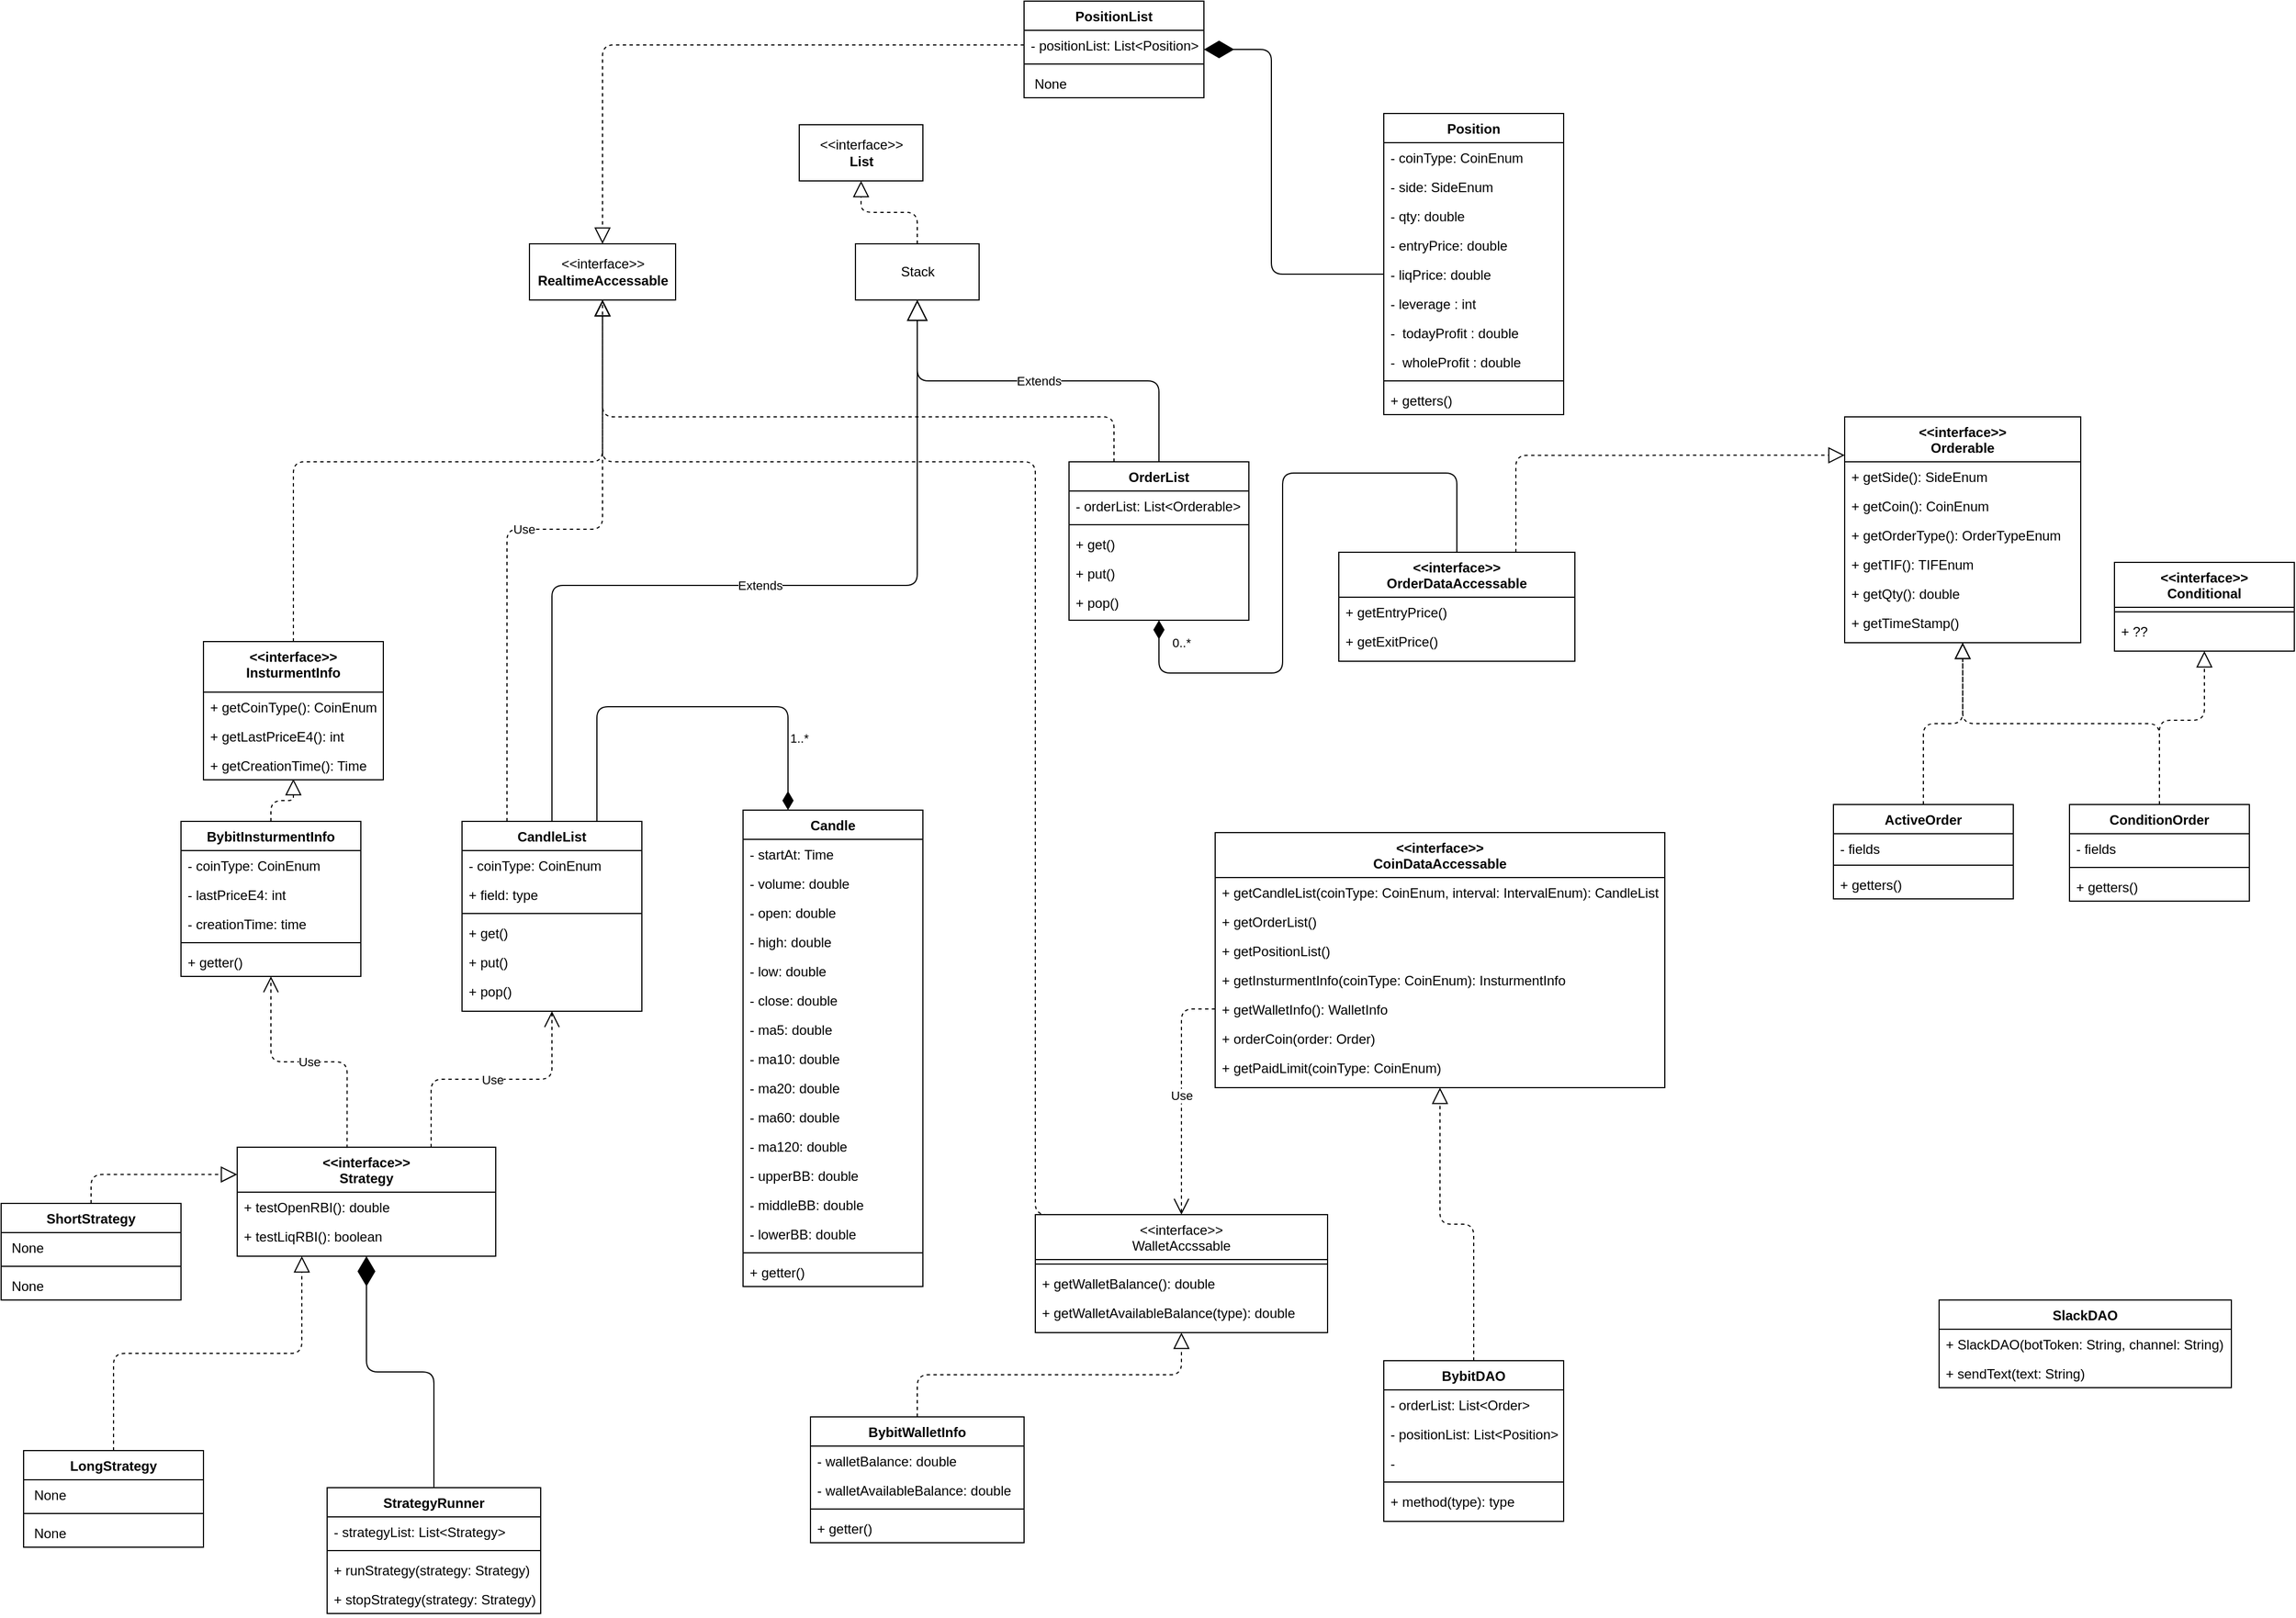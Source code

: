 <mxfile version="13.10.0" type="embed" pages="2">
    <diagram id="S4bgz9vGR-tTV-OwdPi6" name="페이지-1">
        <mxGraphModel dx="1470" dy="1620" grid="1" gridSize="10" guides="1" tooltips="1" connect="1" arrows="1" fold="1" page="1" pageScale="1" pageWidth="827" pageHeight="1169" math="0" shadow="0">
            <root>
                <mxCell id="0"/>
                <mxCell id="1" parent="0"/>
                <mxCell id="9" value="&lt;&lt;interface&gt;&gt;&#10;Strategy" style="swimlane;fontStyle=1;align=center;verticalAlign=top;childLayout=stackLayout;horizontal=1;startSize=40;horizontalStack=0;resizeParent=1;resizeParentMax=0;resizeLast=0;collapsible=1;marginBottom=5;" parent="1" vertex="1">
                    <mxGeometry x="-120" y="220" width="230" height="97" as="geometry"/>
                </mxCell>
                <mxCell id="12" value="+ testOpenRBI(): double" style="text;strokeColor=none;fillColor=none;align=left;verticalAlign=top;spacingLeft=4;spacingRight=4;overflow=hidden;rotatable=0;points=[[0,0.5],[1,0.5]];portConstraint=eastwest;" parent="9" vertex="1">
                    <mxGeometry y="40" width="230" height="26" as="geometry"/>
                </mxCell>
                <mxCell id="5uu4mpf3xHUDShiiwXNF-232" value="+ testLiqRBI(): boolean" style="text;strokeColor=none;fillColor=none;align=left;verticalAlign=top;spacingLeft=4;spacingRight=4;overflow=hidden;rotatable=0;points=[[0,0.5],[1,0.5]];portConstraint=eastwest;" parent="9" vertex="1">
                    <mxGeometry y="66" width="230" height="26" as="geometry"/>
                </mxCell>
                <mxCell id="21" value="&lt;&lt;interface&gt;&gt;&#10;Orderable" style="swimlane;fontStyle=1;align=center;verticalAlign=top;childLayout=stackLayout;horizontal=1;startSize=40;horizontalStack=0;resizeParent=1;resizeParentMax=0;resizeLast=0;collapsible=1;marginBottom=5;" parent="1" vertex="1">
                    <mxGeometry x="1310" y="-430" width="210" height="201" as="geometry"/>
                </mxCell>
                <mxCell id="24" value="+ getSide(): SideEnum" style="text;strokeColor=none;fillColor=none;align=left;verticalAlign=top;spacingLeft=4;spacingRight=4;overflow=hidden;rotatable=0;points=[[0,0.5],[1,0.5]];portConstraint=eastwest;" parent="21" vertex="1">
                    <mxGeometry y="40" width="210" height="26" as="geometry"/>
                </mxCell>
                <mxCell id="5uu4mpf3xHUDShiiwXNF-159" value="+ getCoin(): CoinEnum" style="text;strokeColor=none;fillColor=none;align=left;verticalAlign=top;spacingLeft=4;spacingRight=4;overflow=hidden;rotatable=0;points=[[0,0.5],[1,0.5]];portConstraint=eastwest;" parent="21" vertex="1">
                    <mxGeometry y="66" width="210" height="26" as="geometry"/>
                </mxCell>
                <mxCell id="5uu4mpf3xHUDShiiwXNF-160" value="+ getOrderType(): OrderTypeEnum" style="text;strokeColor=none;fillColor=none;align=left;verticalAlign=top;spacingLeft=4;spacingRight=4;overflow=hidden;rotatable=0;points=[[0,0.5],[1,0.5]];portConstraint=eastwest;" parent="21" vertex="1">
                    <mxGeometry y="92" width="210" height="26" as="geometry"/>
                </mxCell>
                <mxCell id="5uu4mpf3xHUDShiiwXNF-161" value="+ getTIF(): TIFEnum" style="text;strokeColor=none;fillColor=none;align=left;verticalAlign=top;spacingLeft=4;spacingRight=4;overflow=hidden;rotatable=0;points=[[0,0.5],[1,0.5]];portConstraint=eastwest;" parent="21" vertex="1">
                    <mxGeometry y="118" width="210" height="26" as="geometry"/>
                </mxCell>
                <mxCell id="5uu4mpf3xHUDShiiwXNF-163" value="+ getQty(): double" style="text;strokeColor=none;fillColor=none;align=left;verticalAlign=top;spacingLeft=4;spacingRight=4;overflow=hidden;rotatable=0;points=[[0,0.5],[1,0.5]];portConstraint=eastwest;" parent="21" vertex="1">
                    <mxGeometry y="144" width="210" height="26" as="geometry"/>
                </mxCell>
                <mxCell id="5uu4mpf3xHUDShiiwXNF-166" value="+ getTimeStamp()" style="text;strokeColor=none;fillColor=none;align=left;verticalAlign=top;spacingLeft=4;spacingRight=4;overflow=hidden;rotatable=0;points=[[0,0.5],[1,0.5]];portConstraint=eastwest;" parent="21" vertex="1">
                    <mxGeometry y="170" width="210" height="26" as="geometry"/>
                </mxCell>
                <mxCell id="30" value="BybitDAO" style="swimlane;fontStyle=1;align=center;verticalAlign=top;childLayout=stackLayout;horizontal=1;startSize=26;horizontalStack=0;resizeParent=1;resizeParentMax=0;resizeLast=0;collapsible=1;marginBottom=5;" parent="1" vertex="1">
                    <mxGeometry x="900" y="410" width="160" height="143" as="geometry"/>
                </mxCell>
                <mxCell id="31" value="- orderList: List&lt;Order&gt;" style="text;strokeColor=none;fillColor=none;align=left;verticalAlign=top;spacingLeft=4;spacingRight=4;overflow=hidden;rotatable=0;points=[[0,0.5],[1,0.5]];portConstraint=eastwest;" parent="30" vertex="1">
                    <mxGeometry y="26" width="160" height="26" as="geometry"/>
                </mxCell>
                <mxCell id="5uu4mpf3xHUDShiiwXNF-86" value="- positionList: List&lt;Position&gt;" style="text;strokeColor=none;fillColor=none;align=left;verticalAlign=top;spacingLeft=4;spacingRight=4;overflow=hidden;rotatable=0;points=[[0,0.5],[1,0.5]];portConstraint=eastwest;" parent="30" vertex="1">
                    <mxGeometry y="52" width="160" height="26" as="geometry"/>
                </mxCell>
                <mxCell id="5uu4mpf3xHUDShiiwXNF-87" value="- " style="text;strokeColor=none;fillColor=none;align=left;verticalAlign=top;spacingLeft=4;spacingRight=4;overflow=hidden;rotatable=0;points=[[0,0.5],[1,0.5]];portConstraint=eastwest;" parent="30" vertex="1">
                    <mxGeometry y="78" width="160" height="26" as="geometry"/>
                </mxCell>
                <mxCell id="32" value="" style="line;strokeWidth=1;fillColor=none;align=left;verticalAlign=middle;spacingTop=-1;spacingLeft=3;spacingRight=3;rotatable=0;labelPosition=right;points=[];portConstraint=eastwest;" parent="30" vertex="1">
                    <mxGeometry y="104" width="160" height="8" as="geometry"/>
                </mxCell>
                <mxCell id="33" value="+ method(type): type" style="text;strokeColor=none;fillColor=none;align=left;verticalAlign=top;spacingLeft=4;spacingRight=4;overflow=hidden;rotatable=0;points=[[0,0.5],[1,0.5]];portConstraint=eastwest;" parent="30" vertex="1">
                    <mxGeometry y="112" width="160" height="26" as="geometry"/>
                </mxCell>
                <mxCell id="34" value="SlackDAO" style="swimlane;fontStyle=1;align=center;verticalAlign=top;childLayout=stackLayout;horizontal=1;startSize=26;horizontalStack=0;resizeParent=1;resizeParentMax=0;resizeLast=0;collapsible=1;marginBottom=0;" parent="1" vertex="1">
                    <mxGeometry x="1394" y="356" width="260" height="78" as="geometry"/>
                </mxCell>
                <mxCell id="37" value="+ SlackDAO(botToken: String, channel: String)" style="text;strokeColor=none;fillColor=none;align=left;verticalAlign=top;spacingLeft=4;spacingRight=4;overflow=hidden;rotatable=0;points=[[0,0.5],[1,0.5]];portConstraint=eastwest;" parent="34" vertex="1">
                    <mxGeometry y="26" width="260" height="26" as="geometry"/>
                </mxCell>
                <mxCell id="65" value="+ sendText(text: String)" style="text;strokeColor=none;fillColor=none;align=left;verticalAlign=top;spacingLeft=4;spacingRight=4;overflow=hidden;rotatable=0;points=[[0,0.5],[1,0.5]];portConstraint=eastwest;" parent="34" vertex="1">
                    <mxGeometry y="52" width="260" height="26" as="geometry"/>
                </mxCell>
                <mxCell id="38" value="CandleList" style="swimlane;fontStyle=1;align=center;verticalAlign=top;childLayout=stackLayout;horizontal=1;startSize=26;horizontalStack=0;resizeParent=1;resizeParentMax=0;resizeLast=0;collapsible=1;marginBottom=5;" parent="1" vertex="1">
                    <mxGeometry x="80" y="-70" width="160" height="169" as="geometry"/>
                </mxCell>
                <mxCell id="5uu4mpf3xHUDShiiwXNF-197" value="- coinType: CoinEnum" style="text;strokeColor=none;fillColor=none;align=left;verticalAlign=top;spacingLeft=4;spacingRight=4;overflow=hidden;rotatable=0;points=[[0,0.5],[1,0.5]];portConstraint=eastwest;" parent="38" vertex="1">
                    <mxGeometry y="26" width="160" height="26" as="geometry"/>
                </mxCell>
                <mxCell id="39" value="+ field: type" style="text;strokeColor=none;fillColor=none;align=left;verticalAlign=top;spacingLeft=4;spacingRight=4;overflow=hidden;rotatable=0;points=[[0,0.5],[1,0.5]];portConstraint=eastwest;" parent="38" vertex="1">
                    <mxGeometry y="52" width="160" height="26" as="geometry"/>
                </mxCell>
                <mxCell id="40" value="" style="line;strokeWidth=1;fillColor=none;align=left;verticalAlign=middle;spacingTop=-1;spacingLeft=3;spacingRight=3;rotatable=0;labelPosition=right;points=[];portConstraint=eastwest;" parent="38" vertex="1">
                    <mxGeometry y="78" width="160" height="8" as="geometry"/>
                </mxCell>
                <mxCell id="5uu4mpf3xHUDShiiwXNF-195" value="+ get()" style="text;strokeColor=none;fillColor=none;align=left;verticalAlign=top;spacingLeft=4;spacingRight=4;overflow=hidden;rotatable=0;points=[[0,0.5],[1,0.5]];portConstraint=eastwest;" parent="38" vertex="1">
                    <mxGeometry y="86" width="160" height="26" as="geometry"/>
                </mxCell>
                <mxCell id="41" value="+ put()" style="text;strokeColor=none;fillColor=none;align=left;verticalAlign=top;spacingLeft=4;spacingRight=4;overflow=hidden;rotatable=0;points=[[0,0.5],[1,0.5]];portConstraint=eastwest;" parent="38" vertex="1">
                    <mxGeometry y="112" width="160" height="26" as="geometry"/>
                </mxCell>
                <mxCell id="5uu4mpf3xHUDShiiwXNF-196" value="+ pop()" style="text;strokeColor=none;fillColor=none;align=left;verticalAlign=top;spacingLeft=4;spacingRight=4;overflow=hidden;rotatable=0;points=[[0,0.5],[1,0.5]];portConstraint=eastwest;" parent="38" vertex="1">
                    <mxGeometry y="138" width="160" height="26" as="geometry"/>
                </mxCell>
                <object label="&lt;&lt;interface&gt;&gt;&#10;CoinDataAccessable" hedietLinkedDataV1_path="../tenok-coin/src/main/java/org/tenok/coin/data/CoinDataAccessable.java" id="5uu4mpf3xHUDShiiwXNF-49">
                    <mxCell style="swimlane;fontStyle=1;align=center;verticalAlign=top;childLayout=stackLayout;horizontal=1;startSize=40;horizontalStack=0;resizeParent=1;resizeParentMax=0;resizeLast=0;collapsible=1;marginBottom=5;" parent="1" vertex="1">
                        <mxGeometry x="750" y="-60" width="400" height="227" as="geometry"/>
                    </mxCell>
                </object>
                <mxCell id="5uu4mpf3xHUDShiiwXNF-52" value="+ getCandleList(coinType: CoinEnum, interval: IntervalEnum): CandleList" style="text;strokeColor=none;fillColor=none;align=left;verticalAlign=top;spacingLeft=4;spacingRight=4;overflow=hidden;rotatable=0;points=[[0,0.5],[1,0.5]];portConstraint=eastwest;" parent="5uu4mpf3xHUDShiiwXNF-49" vertex="1">
                    <mxGeometry y="40" width="400" height="26" as="geometry"/>
                </mxCell>
                <mxCell id="5uu4mpf3xHUDShiiwXNF-147" value="+ getOrderList()" style="text;strokeColor=none;fillColor=none;align=left;verticalAlign=top;spacingLeft=4;spacingRight=4;overflow=hidden;rotatable=0;points=[[0,0.5],[1,0.5]];portConstraint=eastwest;" parent="5uu4mpf3xHUDShiiwXNF-49" vertex="1">
                    <mxGeometry y="66" width="400" height="26" as="geometry"/>
                </mxCell>
                <mxCell id="5uu4mpf3xHUDShiiwXNF-148" value="+ getPositionList()" style="text;strokeColor=none;fillColor=none;align=left;verticalAlign=top;spacingLeft=4;spacingRight=4;overflow=hidden;rotatable=0;points=[[0,0.5],[1,0.5]];portConstraint=eastwest;" parent="5uu4mpf3xHUDShiiwXNF-49" vertex="1">
                    <mxGeometry y="92" width="400" height="26" as="geometry"/>
                </mxCell>
                <mxCell id="5uu4mpf3xHUDShiiwXNF-155" value="+ getInsturmentInfo(coinType: CoinEnum): InsturmentInfo" style="text;strokeColor=none;fillColor=none;align=left;verticalAlign=top;spacingLeft=4;spacingRight=4;overflow=hidden;rotatable=0;points=[[0,0.5],[1,0.5]];portConstraint=eastwest;" parent="5uu4mpf3xHUDShiiwXNF-49" vertex="1">
                    <mxGeometry y="118" width="400" height="26" as="geometry"/>
                </mxCell>
                <mxCell id="5uu4mpf3xHUDShiiwXNF-156" value="+ getWalletInfo(): WalletInfo" style="text;strokeColor=none;fillColor=none;align=left;verticalAlign=top;spacingLeft=4;spacingRight=4;overflow=hidden;rotatable=0;points=[[0,0.5],[1,0.5]];portConstraint=eastwest;" parent="5uu4mpf3xHUDShiiwXNF-49" vertex="1">
                    <mxGeometry y="144" width="400" height="26" as="geometry"/>
                </mxCell>
                <mxCell id="5uu4mpf3xHUDShiiwXNF-157" value="+ orderCoin(order: Order)" style="text;strokeColor=none;fillColor=none;align=left;verticalAlign=top;spacingLeft=4;spacingRight=4;overflow=hidden;rotatable=0;points=[[0,0.5],[1,0.5]];portConstraint=eastwest;" parent="5uu4mpf3xHUDShiiwXNF-49" vertex="1">
                    <mxGeometry y="170" width="400" height="26" as="geometry"/>
                </mxCell>
                <mxCell id="5uu4mpf3xHUDShiiwXNF-158" value="+ getPaidLimit(coinType: CoinEnum)" style="text;strokeColor=none;fillColor=none;align=left;verticalAlign=top;spacingLeft=4;spacingRight=4;overflow=hidden;rotatable=0;points=[[0,0.5],[1,0.5]];portConstraint=eastwest;" parent="5uu4mpf3xHUDShiiwXNF-49" vertex="1">
                    <mxGeometry y="196" width="400" height="26" as="geometry"/>
                </mxCell>
                <mxCell id="5uu4mpf3xHUDShiiwXNF-53" value="" style="endArrow=block;dashed=1;endFill=0;endSize=12;html=1;entryX=0.5;entryY=1;entryDx=0;entryDy=0;exitX=0.5;exitY=0;exitDx=0;exitDy=0;edgeStyle=orthogonalEdgeStyle;" parent="1" source="30" target="5uu4mpf3xHUDShiiwXNF-49" edge="1">
                    <mxGeometry width="160" relative="1" as="geometry">
                        <mxPoint x="350" y="400" as="sourcePoint"/>
                        <mxPoint x="510" y="400" as="targetPoint"/>
                    </mxGeometry>
                </mxCell>
                <mxCell id="5uu4mpf3xHUDShiiwXNF-68" value="ActiveOrder" style="swimlane;fontStyle=1;align=center;verticalAlign=top;childLayout=stackLayout;horizontal=1;startSize=26;horizontalStack=0;resizeParent=1;resizeParentMax=0;resizeLast=0;collapsible=1;marginBottom=0;" parent="1" vertex="1">
                    <mxGeometry x="1300" y="-85" width="160" height="84" as="geometry"/>
                </mxCell>
                <mxCell id="5uu4mpf3xHUDShiiwXNF-69" value="- fields" style="text;strokeColor=none;fillColor=none;align=left;verticalAlign=top;spacingLeft=4;spacingRight=4;overflow=hidden;rotatable=0;points=[[0,0.5],[1,0.5]];portConstraint=eastwest;" parent="5uu4mpf3xHUDShiiwXNF-68" vertex="1">
                    <mxGeometry y="26" width="160" height="24" as="geometry"/>
                </mxCell>
                <mxCell id="5uu4mpf3xHUDShiiwXNF-70" value="" style="line;strokeWidth=1;fillColor=none;align=left;verticalAlign=middle;spacingTop=-1;spacingLeft=3;spacingRight=3;rotatable=0;labelPosition=right;points=[];portConstraint=eastwest;" parent="5uu4mpf3xHUDShiiwXNF-68" vertex="1">
                    <mxGeometry y="50" width="160" height="8" as="geometry"/>
                </mxCell>
                <mxCell id="5uu4mpf3xHUDShiiwXNF-71" value="+ getters()" style="text;strokeColor=none;fillColor=none;align=left;verticalAlign=top;spacingLeft=4;spacingRight=4;overflow=hidden;rotatable=0;points=[[0,0.5],[1,0.5]];portConstraint=eastwest;" parent="5uu4mpf3xHUDShiiwXNF-68" vertex="1">
                    <mxGeometry y="58" width="160" height="26" as="geometry"/>
                </mxCell>
                <mxCell id="5uu4mpf3xHUDShiiwXNF-72" value="ConditionOrder" style="swimlane;fontStyle=1;align=center;verticalAlign=top;childLayout=stackLayout;horizontal=1;startSize=26;horizontalStack=0;resizeParent=1;resizeParentMax=0;resizeLast=0;collapsible=1;marginBottom=0;" parent="1" vertex="1">
                    <mxGeometry x="1510" y="-85" width="160" height="86" as="geometry"/>
                </mxCell>
                <mxCell id="5uu4mpf3xHUDShiiwXNF-73" value="- fields" style="text;strokeColor=none;fillColor=none;align=left;verticalAlign=top;spacingLeft=4;spacingRight=4;overflow=hidden;rotatable=0;points=[[0,0.5],[1,0.5]];portConstraint=eastwest;" parent="5uu4mpf3xHUDShiiwXNF-72" vertex="1">
                    <mxGeometry y="26" width="160" height="26" as="geometry"/>
                </mxCell>
                <mxCell id="5uu4mpf3xHUDShiiwXNF-74" value="" style="line;strokeWidth=1;fillColor=none;align=left;verticalAlign=middle;spacingTop=-1;spacingLeft=3;spacingRight=3;rotatable=0;labelPosition=right;points=[];portConstraint=eastwest;" parent="5uu4mpf3xHUDShiiwXNF-72" vertex="1">
                    <mxGeometry y="52" width="160" height="8" as="geometry"/>
                </mxCell>
                <mxCell id="5uu4mpf3xHUDShiiwXNF-75" value="+ getters()" style="text;strokeColor=none;fillColor=none;align=left;verticalAlign=top;spacingLeft=4;spacingRight=4;overflow=hidden;rotatable=0;points=[[0,0.5],[1,0.5]];portConstraint=eastwest;" parent="5uu4mpf3xHUDShiiwXNF-72" vertex="1">
                    <mxGeometry y="60" width="160" height="26" as="geometry"/>
                </mxCell>
                <mxCell id="5uu4mpf3xHUDShiiwXNF-76" value="&lt;&lt;interface&gt;&gt;&#10;Conditional" style="swimlane;fontStyle=1;align=center;verticalAlign=top;childLayout=stackLayout;horizontal=1;startSize=40;horizontalStack=0;resizeParent=1;resizeParentMax=0;resizeLast=0;collapsible=1;marginBottom=5;" parent="1" vertex="1">
                    <mxGeometry x="1550" y="-300.5" width="160" height="79" as="geometry"/>
                </mxCell>
                <mxCell id="5uu4mpf3xHUDShiiwXNF-78" value="" style="line;strokeWidth=1;fillColor=none;align=left;verticalAlign=middle;spacingTop=-1;spacingLeft=3;spacingRight=3;rotatable=0;labelPosition=right;points=[];portConstraint=eastwest;" parent="5uu4mpf3xHUDShiiwXNF-76" vertex="1">
                    <mxGeometry y="40" width="160" height="8" as="geometry"/>
                </mxCell>
                <mxCell id="5uu4mpf3xHUDShiiwXNF-79" value="+ ??" style="text;strokeColor=none;fillColor=none;align=left;verticalAlign=top;spacingLeft=4;spacingRight=4;overflow=hidden;rotatable=0;points=[[0,0.5],[1,0.5]];portConstraint=eastwest;" parent="5uu4mpf3xHUDShiiwXNF-76" vertex="1">
                    <mxGeometry y="48" width="160" height="26" as="geometry"/>
                </mxCell>
                <mxCell id="5uu4mpf3xHUDShiiwXNF-80" value="" style="endArrow=block;dashed=1;endFill=0;endSize=12;html=1;exitX=0.5;exitY=0;exitDx=0;exitDy=0;entryX=0.5;entryY=1;entryDx=0;entryDy=0;edgeStyle=orthogonalEdgeStyle;" parent="1" source="5uu4mpf3xHUDShiiwXNF-68" target="21" edge="1">
                    <mxGeometry width="160" relative="1" as="geometry">
                        <mxPoint x="1110" y="-120" as="sourcePoint"/>
                        <mxPoint x="1270" y="-120" as="targetPoint"/>
                    </mxGeometry>
                </mxCell>
                <mxCell id="5uu4mpf3xHUDShiiwXNF-82" value="" style="endArrow=block;dashed=1;endFill=0;endSize=12;html=1;entryX=0.5;entryY=1;entryDx=0;entryDy=0;exitX=0.5;exitY=0;exitDx=0;exitDy=0;edgeStyle=orthogonalEdgeStyle;" parent="1" source="5uu4mpf3xHUDShiiwXNF-72" target="21" edge="1">
                    <mxGeometry width="160" relative="1" as="geometry">
                        <mxPoint x="1110" y="-30" as="sourcePoint"/>
                        <mxPoint x="1270" y="-30" as="targetPoint"/>
                    </mxGeometry>
                </mxCell>
                <mxCell id="5uu4mpf3xHUDShiiwXNF-83" value="" style="endArrow=block;dashed=1;endFill=0;endSize=12;html=1;entryX=0.5;entryY=1;entryDx=0;entryDy=0;exitX=0.5;exitY=0;exitDx=0;exitDy=0;edgeStyle=orthogonalEdgeStyle;" parent="1" source="5uu4mpf3xHUDShiiwXNF-72" target="5uu4mpf3xHUDShiiwXNF-76" edge="1">
                    <mxGeometry width="160" relative="1" as="geometry">
                        <mxPoint x="1110" y="-30" as="sourcePoint"/>
                        <mxPoint x="1270" y="-30" as="targetPoint"/>
                        <Array as="points">
                            <mxPoint x="1590" y="-160"/>
                            <mxPoint x="1630" y="-160"/>
                        </Array>
                    </mxGeometry>
                </mxCell>
                <mxCell id="5uu4mpf3xHUDShiiwXNF-102" value="&lt;&lt;interface&gt;&gt;&#10;InsturmentInfo" style="swimlane;fontStyle=1;align=center;verticalAlign=top;childLayout=stackLayout;horizontal=1;startSize=45;horizontalStack=0;resizeParent=1;resizeParentMax=0;resizeLast=0;collapsible=1;marginBottom=0;" parent="1" vertex="1">
                    <mxGeometry x="-150" y="-230" width="160" height="123" as="geometry"/>
                </mxCell>
                <mxCell id="5uu4mpf3xHUDShiiwXNF-105" value="+ getCoinType(): CoinEnum" style="text;strokeColor=none;fillColor=none;align=left;verticalAlign=top;spacingLeft=4;spacingRight=4;overflow=hidden;rotatable=0;points=[[0,0.5],[1,0.5]];portConstraint=eastwest;" parent="5uu4mpf3xHUDShiiwXNF-102" vertex="1">
                    <mxGeometry y="45" width="160" height="26" as="geometry"/>
                </mxCell>
                <mxCell id="5uu4mpf3xHUDShiiwXNF-188" value="+ getLastPriceE4(): int" style="text;strokeColor=none;fillColor=none;align=left;verticalAlign=top;spacingLeft=4;spacingRight=4;overflow=hidden;rotatable=0;points=[[0,0.5],[1,0.5]];portConstraint=eastwest;" parent="5uu4mpf3xHUDShiiwXNF-102" vertex="1">
                    <mxGeometry y="71" width="160" height="26" as="geometry"/>
                </mxCell>
                <mxCell id="5uu4mpf3xHUDShiiwXNF-189" value="+ getCreationTime(): Time" style="text;strokeColor=none;fillColor=none;align=left;verticalAlign=top;spacingLeft=4;spacingRight=4;overflow=hidden;rotatable=0;points=[[0,0.5],[1,0.5]];portConstraint=eastwest;" parent="5uu4mpf3xHUDShiiwXNF-102" vertex="1">
                    <mxGeometry y="97" width="160" height="26" as="geometry"/>
                </mxCell>
                <mxCell id="5uu4mpf3xHUDShiiwXNF-106" value="BybitWalletInfo" style="swimlane;fontStyle=1;align=center;verticalAlign=top;childLayout=stackLayout;horizontal=1;startSize=26;horizontalStack=0;resizeParent=1;resizeParentMax=0;resizeLast=0;collapsible=1;marginBottom=0;" parent="1" vertex="1">
                    <mxGeometry x="390" y="460" width="190" height="112" as="geometry"/>
                </mxCell>
                <mxCell id="5uu4mpf3xHUDShiiwXNF-107" value="- walletBalance: double" style="text;strokeColor=none;fillColor=none;align=left;verticalAlign=top;spacingLeft=4;spacingRight=4;overflow=hidden;rotatable=0;points=[[0,0.5],[1,0.5]];portConstraint=eastwest;" parent="5uu4mpf3xHUDShiiwXNF-106" vertex="1">
                    <mxGeometry y="26" width="190" height="26" as="geometry"/>
                </mxCell>
                <mxCell id="5uu4mpf3xHUDShiiwXNF-206" value="- walletAvailableBalance: double" style="text;strokeColor=none;fillColor=none;align=left;verticalAlign=top;spacingLeft=4;spacingRight=4;overflow=hidden;rotatable=0;points=[[0,0.5],[1,0.5]];portConstraint=eastwest;" parent="5uu4mpf3xHUDShiiwXNF-106" vertex="1">
                    <mxGeometry y="52" width="190" height="26" as="geometry"/>
                </mxCell>
                <mxCell id="5uu4mpf3xHUDShiiwXNF-108" value="" style="line;strokeWidth=1;fillColor=none;align=left;verticalAlign=middle;spacingTop=-1;spacingLeft=3;spacingRight=3;rotatable=0;labelPosition=right;points=[];portConstraint=eastwest;" parent="5uu4mpf3xHUDShiiwXNF-106" vertex="1">
                    <mxGeometry y="78" width="190" height="8" as="geometry"/>
                </mxCell>
                <mxCell id="5uu4mpf3xHUDShiiwXNF-109" value="+ getter()" style="text;strokeColor=none;fillColor=none;align=left;verticalAlign=top;spacingLeft=4;spacingRight=4;overflow=hidden;rotatable=0;points=[[0,0.5],[1,0.5]];portConstraint=eastwest;" parent="5uu4mpf3xHUDShiiwXNF-106" vertex="1">
                    <mxGeometry y="86" width="190" height="26" as="geometry"/>
                </mxCell>
                <mxCell id="5uu4mpf3xHUDShiiwXNF-110" value="Use" style="endArrow=open;endSize=12;dashed=1;html=1;exitX=0.425;exitY=0.006;exitDx=0;exitDy=0;exitPerimeter=0;entryX=0.5;entryY=1;entryDx=0;entryDy=0;edgeStyle=orthogonalEdgeStyle;" parent="1" source="9" target="5uu4mpf3xHUDShiiwXNF-190" edge="1">
                    <mxGeometry width="160" relative="1" as="geometry">
                        <mxPoint x="140" y="200" as="sourcePoint"/>
                        <mxPoint x="300" y="200" as="targetPoint"/>
                    </mxGeometry>
                </mxCell>
                <mxCell id="5uu4mpf3xHUDShiiwXNF-116" value="Use" style="endArrow=open;endSize=12;dashed=1;html=1;exitX=0.75;exitY=0;exitDx=0;exitDy=0;entryX=0.5;entryY=1;entryDx=0;entryDy=0;edgeStyle=orthogonalEdgeStyle;" parent="1" source="9" target="38" edge="1">
                    <mxGeometry width="160" relative="1" as="geometry">
                        <mxPoint x="58" y="210.63" as="sourcePoint"/>
                        <mxPoint x="60.0" y="60" as="targetPoint"/>
                    </mxGeometry>
                </mxCell>
                <mxCell id="5uu4mpf3xHUDShiiwXNF-117" value="" style="endArrow=block;dashed=1;endFill=0;endSize=12;html=1;exitX=0.5;exitY=0;exitDx=0;exitDy=0;entryX=0.5;entryY=1;entryDx=0;entryDy=0;edgeStyle=orthogonalEdgeStyle;" parent="1" source="5uu4mpf3xHUDShiiwXNF-102" target="85" edge="1">
                    <mxGeometry width="160" relative="1" as="geometry">
                        <mxPoint x="340" y="180" as="sourcePoint"/>
                        <mxPoint x="130" y="-397" as="targetPoint"/>
                        <Array as="points">
                            <mxPoint x="-70" y="-390"/>
                            <mxPoint x="205" y="-390"/>
                        </Array>
                    </mxGeometry>
                </mxCell>
                <mxCell id="5uu4mpf3xHUDShiiwXNF-118" value="Candle" style="swimlane;fontStyle=1;align=center;verticalAlign=top;childLayout=stackLayout;horizontal=1;startSize=26;horizontalStack=0;resizeParent=1;resizeParentMax=0;resizeLast=0;collapsible=1;marginBottom=0;" parent="1" vertex="1">
                    <mxGeometry x="330" y="-80" width="160" height="424" as="geometry"/>
                </mxCell>
                <mxCell id="5uu4mpf3xHUDShiiwXNF-119" value="- startAt: Time" style="text;strokeColor=none;fillColor=none;align=left;verticalAlign=top;spacingLeft=4;spacingRight=4;overflow=hidden;rotatable=0;points=[[0,0.5],[1,0.5]];portConstraint=eastwest;" parent="5uu4mpf3xHUDShiiwXNF-118" vertex="1">
                    <mxGeometry y="26" width="160" height="26" as="geometry"/>
                </mxCell>
                <mxCell id="5uu4mpf3xHUDShiiwXNF-198" value="- volume: double" style="text;strokeColor=none;fillColor=none;align=left;verticalAlign=top;spacingLeft=4;spacingRight=4;overflow=hidden;rotatable=0;points=[[0,0.5],[1,0.5]];portConstraint=eastwest;" parent="5uu4mpf3xHUDShiiwXNF-118" vertex="1">
                    <mxGeometry y="52" width="160" height="26" as="geometry"/>
                </mxCell>
                <mxCell id="5uu4mpf3xHUDShiiwXNF-199" value="- open: double" style="text;strokeColor=none;fillColor=none;align=left;verticalAlign=top;spacingLeft=4;spacingRight=4;overflow=hidden;rotatable=0;points=[[0,0.5],[1,0.5]];portConstraint=eastwest;" parent="5uu4mpf3xHUDShiiwXNF-118" vertex="1">
                    <mxGeometry y="78" width="160" height="26" as="geometry"/>
                </mxCell>
                <mxCell id="5uu4mpf3xHUDShiiwXNF-200" value="- high: double" style="text;strokeColor=none;fillColor=none;align=left;verticalAlign=top;spacingLeft=4;spacingRight=4;overflow=hidden;rotatable=0;points=[[0,0.5],[1,0.5]];portConstraint=eastwest;" parent="5uu4mpf3xHUDShiiwXNF-118" vertex="1">
                    <mxGeometry y="104" width="160" height="26" as="geometry"/>
                </mxCell>
                <mxCell id="5uu4mpf3xHUDShiiwXNF-201" value="- low: double" style="text;strokeColor=none;fillColor=none;align=left;verticalAlign=top;spacingLeft=4;spacingRight=4;overflow=hidden;rotatable=0;points=[[0,0.5],[1,0.5]];portConstraint=eastwest;" parent="5uu4mpf3xHUDShiiwXNF-118" vertex="1">
                    <mxGeometry y="130" width="160" height="26" as="geometry"/>
                </mxCell>
                <mxCell id="5uu4mpf3xHUDShiiwXNF-202" value="- close: double" style="text;strokeColor=none;fillColor=none;align=left;verticalAlign=top;spacingLeft=4;spacingRight=4;overflow=hidden;rotatable=0;points=[[0,0.5],[1,0.5]];portConstraint=eastwest;" parent="5uu4mpf3xHUDShiiwXNF-118" vertex="1">
                    <mxGeometry y="156" width="160" height="26" as="geometry"/>
                </mxCell>
                <mxCell id="77" value="- ma5: double" style="text;strokeColor=none;fillColor=none;align=left;verticalAlign=top;spacingLeft=4;spacingRight=4;overflow=hidden;rotatable=0;points=[[0,0.5],[1,0.5]];portConstraint=eastwest;" parent="5uu4mpf3xHUDShiiwXNF-118" vertex="1">
                    <mxGeometry y="182" width="160" height="26" as="geometry"/>
                </mxCell>
                <mxCell id="84" value="- ma10: double" style="text;strokeColor=none;fillColor=none;align=left;verticalAlign=top;spacingLeft=4;spacingRight=4;overflow=hidden;rotatable=0;points=[[0,0.5],[1,0.5]];portConstraint=eastwest;" parent="5uu4mpf3xHUDShiiwXNF-118" vertex="1">
                    <mxGeometry y="208" width="160" height="26" as="geometry"/>
                </mxCell>
                <mxCell id="83" value="- ma20: double" style="text;strokeColor=none;fillColor=none;align=left;verticalAlign=top;spacingLeft=4;spacingRight=4;overflow=hidden;rotatable=0;points=[[0,0.5],[1,0.5]];portConstraint=eastwest;" parent="5uu4mpf3xHUDShiiwXNF-118" vertex="1">
                    <mxGeometry y="234" width="160" height="26" as="geometry"/>
                </mxCell>
                <mxCell id="82" value="- ma60: double" style="text;strokeColor=none;fillColor=none;align=left;verticalAlign=top;spacingLeft=4;spacingRight=4;overflow=hidden;rotatable=0;points=[[0,0.5],[1,0.5]];portConstraint=eastwest;" parent="5uu4mpf3xHUDShiiwXNF-118" vertex="1">
                    <mxGeometry y="260" width="160" height="26" as="geometry"/>
                </mxCell>
                <mxCell id="81" value="- ma120: double" style="text;strokeColor=none;fillColor=none;align=left;verticalAlign=top;spacingLeft=4;spacingRight=4;overflow=hidden;rotatable=0;points=[[0,0.5],[1,0.5]];portConstraint=eastwest;" parent="5uu4mpf3xHUDShiiwXNF-118" vertex="1">
                    <mxGeometry y="286" width="160" height="26" as="geometry"/>
                </mxCell>
                <mxCell id="78" value="- upperBB: double" style="text;strokeColor=none;fillColor=none;align=left;verticalAlign=top;spacingLeft=4;spacingRight=4;overflow=hidden;rotatable=0;points=[[0,0.5],[1,0.5]];portConstraint=eastwest;" parent="5uu4mpf3xHUDShiiwXNF-118" vertex="1">
                    <mxGeometry y="312" width="160" height="26" as="geometry"/>
                </mxCell>
                <mxCell id="80" value="- middleBB: double" style="text;strokeColor=none;fillColor=none;align=left;verticalAlign=top;spacingLeft=4;spacingRight=4;overflow=hidden;rotatable=0;points=[[0,0.5],[1,0.5]];portConstraint=eastwest;" parent="5uu4mpf3xHUDShiiwXNF-118" vertex="1">
                    <mxGeometry y="338" width="160" height="26" as="geometry"/>
                </mxCell>
                <mxCell id="79" value="- lowerBB: double" style="text;strokeColor=none;fillColor=none;align=left;verticalAlign=top;spacingLeft=4;spacingRight=4;overflow=hidden;rotatable=0;points=[[0,0.5],[1,0.5]];portConstraint=eastwest;" parent="5uu4mpf3xHUDShiiwXNF-118" vertex="1">
                    <mxGeometry y="364" width="160" height="26" as="geometry"/>
                </mxCell>
                <mxCell id="5uu4mpf3xHUDShiiwXNF-120" value="" style="line;strokeWidth=1;fillColor=none;align=left;verticalAlign=middle;spacingTop=-1;spacingLeft=3;spacingRight=3;rotatable=0;labelPosition=right;points=[];portConstraint=eastwest;" parent="5uu4mpf3xHUDShiiwXNF-118" vertex="1">
                    <mxGeometry y="390" width="160" height="8" as="geometry"/>
                </mxCell>
                <mxCell id="5uu4mpf3xHUDShiiwXNF-121" value="+ getter()" style="text;strokeColor=none;fillColor=none;align=left;verticalAlign=top;spacingLeft=4;spacingRight=4;overflow=hidden;rotatable=0;points=[[0,0.5],[1,0.5]];portConstraint=eastwest;" parent="5uu4mpf3xHUDShiiwXNF-118" vertex="1">
                    <mxGeometry y="398" width="160" height="26" as="geometry"/>
                </mxCell>
                <mxCell id="5uu4mpf3xHUDShiiwXNF-123" value="&amp;lt;&amp;lt;interface&amp;gt;&amp;gt;&lt;br&gt;&lt;b&gt;List&lt;/b&gt;" style="html=1;" parent="1" vertex="1">
                    <mxGeometry x="380" y="-690" width="110" height="50" as="geometry"/>
                </mxCell>
                <mxCell id="5uu4mpf3xHUDShiiwXNF-129" value="" style="endArrow=block;dashed=1;endFill=0;endSize=12;html=1;exitX=0.25;exitY=0;exitDx=0;exitDy=0;entryX=0.5;entryY=1;entryDx=0;entryDy=0;edgeStyle=orthogonalEdgeStyle;" parent="1" source="5uu4mpf3xHUDShiiwXNF-125" edge="1" target="85">
                    <mxGeometry width="160" relative="1" as="geometry">
                        <mxPoint x="60.0" y="60" as="sourcePoint"/>
                        <mxPoint x="140" y="-400" as="targetPoint"/>
                        <Array as="points">
                            <mxPoint x="660" y="-430"/>
                            <mxPoint x="205" y="-430"/>
                        </Array>
                    </mxGeometry>
                </mxCell>
                <mxCell id="5uu4mpf3xHUDShiiwXNF-131" value="0..*" style="endArrow=none;html=1;endSize=12;startArrow=diamondThin;startSize=14;startFill=1;edgeStyle=orthogonalEdgeStyle;align=left;verticalAlign=bottom;endFill=0;entryX=0.5;entryY=0;entryDx=0;entryDy=0;exitX=0.5;exitY=1;exitDx=0;exitDy=0;" parent="1" source="5uu4mpf3xHUDShiiwXNF-125" target="5uu4mpf3xHUDShiiwXNF-243" edge="1">
                    <mxGeometry x="-0.896" y="10" relative="1" as="geometry">
                        <mxPoint x="740" y="-230" as="sourcePoint"/>
                        <mxPoint x="950" y="-380" as="targetPoint"/>
                        <Array as="points">
                            <mxPoint x="700" y="-202"/>
                            <mxPoint x="810" y="-202"/>
                            <mxPoint x="810" y="-380"/>
                            <mxPoint x="965" y="-380"/>
                        </Array>
                        <mxPoint as="offset"/>
                    </mxGeometry>
                </mxCell>
                <mxCell id="5uu4mpf3xHUDShiiwXNF-132" value="1..*" style="endArrow=none;html=1;endSize=12;startArrow=diamondThin;startSize=14;startFill=1;edgeStyle=orthogonalEdgeStyle;align=left;verticalAlign=bottom;exitX=0.25;exitY=0;exitDx=0;exitDy=0;entryX=0.75;entryY=0;entryDx=0;entryDy=0;endFill=0;" parent="1" source="5uu4mpf3xHUDShiiwXNF-118" target="38" edge="1">
                    <mxGeometry x="-0.696" relative="1" as="geometry">
                        <mxPoint x="190" y="-30" as="sourcePoint"/>
                        <mxPoint x="350" y="-30" as="targetPoint"/>
                        <mxPoint as="offset"/>
                        <Array as="points">
                            <mxPoint x="370" y="-172"/>
                            <mxPoint x="200" y="-172"/>
                        </Array>
                    </mxGeometry>
                </mxCell>
                <mxCell id="5uu4mpf3xHUDShiiwXNF-133" value="Use" style="endArrow=open;endSize=12;dashed=1;html=1;exitX=0.25;exitY=0;exitDx=0;exitDy=0;entryX=0.5;entryY=1;entryDx=0;entryDy=0;edgeStyle=orthogonalEdgeStyle;" parent="1" source="38" edge="1" target="85">
                    <mxGeometry width="160" relative="1" as="geometry">
                        <mxPoint x="190" y="-130" as="sourcePoint"/>
                        <mxPoint x="127.44" y="-405.048" as="targetPoint"/>
                        <Array as="points">
                            <mxPoint x="120" y="-330"/>
                            <mxPoint x="205" y="-330"/>
                        </Array>
                    </mxGeometry>
                </mxCell>
                <mxCell id="5uu4mpf3xHUDShiiwXNF-167" value="Use" style="endArrow=open;endSize=12;dashed=1;html=1;exitX=0;exitY=0.5;exitDx=0;exitDy=0;entryX=0.5;entryY=0;entryDx=0;entryDy=0;edgeStyle=orthogonalEdgeStyle;" parent="1" source="5uu4mpf3xHUDShiiwXNF-156" target="5uu4mpf3xHUDShiiwXNF-168" edge="1">
                    <mxGeometry width="160" relative="1" as="geometry">
                        <mxPoint x="670" y="70" as="sourcePoint"/>
                        <mxPoint x="400" y="230" as="targetPoint"/>
                    </mxGeometry>
                </mxCell>
                <mxCell id="5uu4mpf3xHUDShiiwXNF-168" value="&lt;&lt;interface&gt;&gt;&#10;WalletAccssable" style="swimlane;fontStyle=0;align=center;verticalAlign=top;childLayout=stackLayout;horizontal=1;startSize=40;horizontalStack=0;resizeParent=1;resizeParentMax=0;resizeLast=0;collapsible=1;marginBottom=5;" parent="1" vertex="1">
                    <mxGeometry x="590" y="280" width="260" height="105" as="geometry"/>
                </mxCell>
                <mxCell id="5uu4mpf3xHUDShiiwXNF-170" value="" style="line;strokeWidth=1;fillColor=none;align=left;verticalAlign=middle;spacingTop=-1;spacingLeft=3;spacingRight=3;rotatable=0;labelPosition=right;points=[];portConstraint=eastwest;" parent="5uu4mpf3xHUDShiiwXNF-168" vertex="1">
                    <mxGeometry y="40" width="260" height="8" as="geometry"/>
                </mxCell>
                <mxCell id="5uu4mpf3xHUDShiiwXNF-171" value="+ getWalletBalance(): double" style="text;strokeColor=none;fillColor=none;align=left;verticalAlign=top;spacingLeft=4;spacingRight=4;overflow=hidden;rotatable=0;points=[[0,0.5],[1,0.5]];portConstraint=eastwest;" parent="5uu4mpf3xHUDShiiwXNF-168" vertex="1">
                    <mxGeometry y="48" width="260" height="26" as="geometry"/>
                </mxCell>
                <mxCell id="5uu4mpf3xHUDShiiwXNF-205" value="+ getWalletAvailableBalance(type): double" style="text;strokeColor=none;fillColor=none;align=left;verticalAlign=top;spacingLeft=4;spacingRight=4;overflow=hidden;rotatable=0;points=[[0,0.5],[1,0.5]];portConstraint=eastwest;" parent="5uu4mpf3xHUDShiiwXNF-168" vertex="1">
                    <mxGeometry y="74" width="260" height="26" as="geometry"/>
                </mxCell>
                <mxCell id="5uu4mpf3xHUDShiiwXNF-172" value="" style="endArrow=block;dashed=1;endFill=0;endSize=12;html=1;entryX=0.5;entryY=1;entryDx=0;entryDy=0;exitX=0.5;exitY=0;exitDx=0;exitDy=0;edgeStyle=orthogonalEdgeStyle;" parent="1" source="5uu4mpf3xHUDShiiwXNF-106" target="5uu4mpf3xHUDShiiwXNF-168" edge="1">
                    <mxGeometry width="160" relative="1" as="geometry">
                        <mxPoint x="640" y="320" as="sourcePoint"/>
                        <mxPoint x="800" y="320" as="targetPoint"/>
                    </mxGeometry>
                </mxCell>
                <mxCell id="5uu4mpf3xHUDShiiwXNF-174" value="" style="endArrow=block;dashed=1;endFill=0;endSize=12;html=1;exitX=0.25;exitY=0;exitDx=0;exitDy=0;entryX=0.5;entryY=1;entryDx=0;entryDy=0;edgeStyle=orthogonalEdgeStyle;" parent="1" source="5uu4mpf3xHUDShiiwXNF-168" edge="1" target="85">
                    <mxGeometry width="160" relative="1" as="geometry">
                        <mxPoint x="410" y="-20" as="sourcePoint"/>
                        <mxPoint x="130" y="-397" as="targetPoint"/>
                        <Array as="points">
                            <mxPoint x="590" y="280"/>
                            <mxPoint x="590" y="-390"/>
                            <mxPoint x="205" y="-390"/>
                        </Array>
                    </mxGeometry>
                </mxCell>
                <mxCell id="5uu4mpf3xHUDShiiwXNF-180" value="Extends" style="endArrow=block;endSize=16;endFill=0;html=1;exitX=0.5;exitY=0;exitDx=0;exitDy=0;entryX=0.5;entryY=1;entryDx=0;entryDy=0;edgeStyle=orthogonalEdgeStyle;" parent="1" source="38" target="86" edge="1">
                    <mxGeometry width="160" relative="1" as="geometry">
                        <mxPoint x="490" y="-10" as="sourcePoint"/>
                        <mxPoint x="414" y="-410" as="targetPoint"/>
                        <Array as="points">
                            <mxPoint x="160" y="-280"/>
                            <mxPoint x="485" y="-280"/>
                        </Array>
                    </mxGeometry>
                </mxCell>
                <mxCell id="5uu4mpf3xHUDShiiwXNF-183" value="Extends" style="endArrow=block;endSize=16;endFill=0;html=1;exitX=0.5;exitY=0;exitDx=0;exitDy=0;entryX=0.5;entryY=1;entryDx=0;entryDy=0;edgeStyle=orthogonalEdgeStyle;" parent="1" source="5uu4mpf3xHUDShiiwXNF-125" target="86" edge="1">
                    <mxGeometry width="160" relative="1" as="geometry">
                        <mxPoint x="490" y="-130" as="sourcePoint"/>
                        <mxPoint x="414" y="-430" as="targetPoint"/>
                    </mxGeometry>
                </mxCell>
                <mxCell id="5uu4mpf3xHUDShiiwXNF-185" value="" style="endArrow=block;dashed=1;endFill=0;endSize=12;html=1;exitX=0.5;exitY=0;exitDx=0;exitDy=0;entryX=0.5;entryY=1;entryDx=0;entryDy=0;edgeStyle=orthogonalEdgeStyle;" parent="1" source="86" target="5uu4mpf3xHUDShiiwXNF-123" edge="1">
                    <mxGeometry width="160" relative="1" as="geometry">
                        <mxPoint x="414" y="-490" as="sourcePoint"/>
                        <mxPoint x="650" y="-490" as="targetPoint"/>
                    </mxGeometry>
                </mxCell>
                <mxCell id="5uu4mpf3xHUDShiiwXNF-190" value="BybitInsturmentInfo" style="swimlane;fontStyle=1;align=center;verticalAlign=top;childLayout=stackLayout;horizontal=1;startSize=26;horizontalStack=0;resizeParent=1;resizeParentMax=0;resizeLast=0;collapsible=1;marginBottom=0;" parent="1" vertex="1">
                    <mxGeometry x="-170" y="-70" width="160" height="138" as="geometry"/>
                </mxCell>
                <mxCell id="5uu4mpf3xHUDShiiwXNF-204" value="- coinType: CoinEnum&#10;" style="text;strokeColor=none;fillColor=none;align=left;verticalAlign=top;spacingLeft=4;spacingRight=4;overflow=hidden;rotatable=0;points=[[0,0.5],[1,0.5]];portConstraint=eastwest;" parent="5uu4mpf3xHUDShiiwXNF-190" vertex="1">
                    <mxGeometry y="26" width="160" height="26" as="geometry"/>
                </mxCell>
                <mxCell id="5uu4mpf3xHUDShiiwXNF-191" value="- lastPriceE4: int&#10;" style="text;strokeColor=none;fillColor=none;align=left;verticalAlign=top;spacingLeft=4;spacingRight=4;overflow=hidden;rotatable=0;points=[[0,0.5],[1,0.5]];portConstraint=eastwest;" parent="5uu4mpf3xHUDShiiwXNF-190" vertex="1">
                    <mxGeometry y="52" width="160" height="26" as="geometry"/>
                </mxCell>
                <mxCell id="5uu4mpf3xHUDShiiwXNF-203" value="- creationTime: time&#10;" style="text;strokeColor=none;fillColor=none;align=left;verticalAlign=top;spacingLeft=4;spacingRight=4;overflow=hidden;rotatable=0;points=[[0,0.5],[1,0.5]];portConstraint=eastwest;" parent="5uu4mpf3xHUDShiiwXNF-190" vertex="1">
                    <mxGeometry y="78" width="160" height="26" as="geometry"/>
                </mxCell>
                <mxCell id="5uu4mpf3xHUDShiiwXNF-192" value="" style="line;strokeWidth=1;fillColor=none;align=left;verticalAlign=middle;spacingTop=-1;spacingLeft=3;spacingRight=3;rotatable=0;labelPosition=right;points=[];portConstraint=eastwest;" parent="5uu4mpf3xHUDShiiwXNF-190" vertex="1">
                    <mxGeometry y="104" width="160" height="8" as="geometry"/>
                </mxCell>
                <mxCell id="5uu4mpf3xHUDShiiwXNF-193" value="+ getter()" style="text;strokeColor=none;fillColor=none;align=left;verticalAlign=top;spacingLeft=4;spacingRight=4;overflow=hidden;rotatable=0;points=[[0,0.5],[1,0.5]];portConstraint=eastwest;" parent="5uu4mpf3xHUDShiiwXNF-190" vertex="1">
                    <mxGeometry y="112" width="160" height="26" as="geometry"/>
                </mxCell>
                <mxCell id="5uu4mpf3xHUDShiiwXNF-194" value="" style="endArrow=block;dashed=1;endFill=0;endSize=12;html=1;entryX=0.5;entryY=0.973;entryDx=0;entryDy=0;entryPerimeter=0;exitX=0.5;exitY=0;exitDx=0;exitDy=0;edgeStyle=orthogonalEdgeStyle;" parent="1" source="5uu4mpf3xHUDShiiwXNF-190" target="5uu4mpf3xHUDShiiwXNF-189" edge="1">
                    <mxGeometry width="160" relative="1" as="geometry">
                        <mxPoint x="10" as="sourcePoint"/>
                        <mxPoint x="170" as="targetPoint"/>
                    </mxGeometry>
                </mxCell>
                <mxCell id="5uu4mpf3xHUDShiiwXNF-224" value="ShortStrategy" style="swimlane;fontStyle=1;align=center;verticalAlign=top;childLayout=stackLayout;horizontal=1;startSize=26;horizontalStack=0;resizeParent=1;resizeParentMax=0;resizeLast=0;collapsible=1;marginBottom=0;" parent="1" vertex="1">
                    <mxGeometry x="-330" y="270" width="160" height="86" as="geometry"/>
                </mxCell>
                <mxCell id="5uu4mpf3xHUDShiiwXNF-225" value=" None" style="text;strokeColor=none;fillColor=none;align=left;verticalAlign=top;spacingLeft=4;spacingRight=4;overflow=hidden;rotatable=0;points=[[0,0.5],[1,0.5]];portConstraint=eastwest;" parent="5uu4mpf3xHUDShiiwXNF-224" vertex="1">
                    <mxGeometry y="26" width="160" height="26" as="geometry"/>
                </mxCell>
                <mxCell id="5uu4mpf3xHUDShiiwXNF-226" value="" style="line;strokeWidth=1;fillColor=none;align=left;verticalAlign=middle;spacingTop=-1;spacingLeft=3;spacingRight=3;rotatable=0;labelPosition=right;points=[];portConstraint=eastwest;" parent="5uu4mpf3xHUDShiiwXNF-224" vertex="1">
                    <mxGeometry y="52" width="160" height="8" as="geometry"/>
                </mxCell>
                <mxCell id="5uu4mpf3xHUDShiiwXNF-227" value=" None" style="text;strokeColor=none;fillColor=none;align=left;verticalAlign=top;spacingLeft=4;spacingRight=4;overflow=hidden;rotatable=0;points=[[0,0.5],[1,0.5]];portConstraint=eastwest;" parent="5uu4mpf3xHUDShiiwXNF-224" vertex="1">
                    <mxGeometry y="60" width="160" height="26" as="geometry"/>
                </mxCell>
                <mxCell id="5uu4mpf3xHUDShiiwXNF-228" value="LongStrategy" style="swimlane;fontStyle=1;align=center;verticalAlign=top;childLayout=stackLayout;horizontal=1;startSize=26;horizontalStack=0;resizeParent=1;resizeParentMax=0;resizeLast=0;collapsible=1;marginBottom=0;" parent="1" vertex="1">
                    <mxGeometry x="-310" y="490" width="160" height="86" as="geometry"/>
                </mxCell>
                <mxCell id="5uu4mpf3xHUDShiiwXNF-229" value=" None" style="text;strokeColor=none;fillColor=none;align=left;verticalAlign=top;spacingLeft=4;spacingRight=4;overflow=hidden;rotatable=0;points=[[0,0.5],[1,0.5]];portConstraint=eastwest;" parent="5uu4mpf3xHUDShiiwXNF-228" vertex="1">
                    <mxGeometry y="26" width="160" height="26" as="geometry"/>
                </mxCell>
                <mxCell id="5uu4mpf3xHUDShiiwXNF-230" value="" style="line;strokeWidth=1;fillColor=none;align=left;verticalAlign=middle;spacingTop=-1;spacingLeft=3;spacingRight=3;rotatable=0;labelPosition=right;points=[];portConstraint=eastwest;" parent="5uu4mpf3xHUDShiiwXNF-228" vertex="1">
                    <mxGeometry y="52" width="160" height="8" as="geometry"/>
                </mxCell>
                <mxCell id="5uu4mpf3xHUDShiiwXNF-231" value=" None" style="text;strokeColor=none;fillColor=none;align=left;verticalAlign=top;spacingLeft=4;spacingRight=4;overflow=hidden;rotatable=0;points=[[0,0.5],[1,0.5]];portConstraint=eastwest;" parent="5uu4mpf3xHUDShiiwXNF-228" vertex="1">
                    <mxGeometry y="60" width="160" height="26" as="geometry"/>
                </mxCell>
                <mxCell id="5uu4mpf3xHUDShiiwXNF-233" value="" style="endArrow=block;dashed=1;endFill=0;endSize=12;html=1;exitX=0.5;exitY=0;exitDx=0;exitDy=0;edgeStyle=orthogonalEdgeStyle;entryX=0;entryY=0.25;entryDx=0;entryDy=0;" parent="1" source="5uu4mpf3xHUDShiiwXNF-224" edge="1" target="9">
                    <mxGeometry width="160" relative="1" as="geometry">
                        <mxPoint x="-80" y="480" as="sourcePoint"/>
                        <mxPoint x="50" y="300" as="targetPoint"/>
                    </mxGeometry>
                </mxCell>
                <mxCell id="5uu4mpf3xHUDShiiwXNF-234" value="" style="endArrow=block;dashed=1;endFill=0;endSize=12;html=1;exitX=0.5;exitY=0;exitDx=0;exitDy=0;edgeStyle=orthogonalEdgeStyle;entryX=0.25;entryY=1;entryDx=0;entryDy=0;" parent="1" source="5uu4mpf3xHUDShiiwXNF-228" edge="1" target="9">
                    <mxGeometry width="160" relative="1" as="geometry">
                        <mxPoint x="-80" y="480" as="sourcePoint"/>
                        <mxPoint x="60" y="300" as="targetPoint"/>
                    </mxGeometry>
                </mxCell>
                <mxCell id="5uu4mpf3xHUDShiiwXNF-243" value="&lt;&lt;interface&gt;&gt;&#10;OrderDataAccessable" style="swimlane;fontStyle=1;align=center;verticalAlign=top;childLayout=stackLayout;horizontal=1;startSize=40;horizontalStack=0;resizeParent=1;resizeParentMax=0;resizeLast=0;collapsible=1;marginBottom=5;" parent="1" vertex="1">
                    <mxGeometry x="860" y="-309.5" width="210" height="97" as="geometry"/>
                </mxCell>
                <mxCell id="5uu4mpf3xHUDShiiwXNF-162" value="+ getEntryPrice()" style="text;strokeColor=none;fillColor=none;align=left;verticalAlign=top;spacingLeft=4;spacingRight=4;overflow=hidden;rotatable=0;points=[[0,0.5],[1,0.5]];portConstraint=eastwest;" parent="5uu4mpf3xHUDShiiwXNF-243" vertex="1">
                    <mxGeometry y="40" width="210" height="26" as="geometry"/>
                </mxCell>
                <mxCell id="5uu4mpf3xHUDShiiwXNF-164" value="+ getExitPrice()" style="text;strokeColor=none;fillColor=none;align=left;verticalAlign=top;spacingLeft=4;spacingRight=4;overflow=hidden;rotatable=0;points=[[0,0.5],[1,0.5]];portConstraint=eastwest;" parent="5uu4mpf3xHUDShiiwXNF-243" vertex="1">
                    <mxGeometry y="66" width="210" height="26" as="geometry"/>
                </mxCell>
                <mxCell id="5uu4mpf3xHUDShiiwXNF-251" value="" style="endArrow=block;dashed=1;endFill=0;endSize=12;html=1;entryX=0;entryY=0.17;entryDx=0;entryDy=0;entryPerimeter=0;exitX=0.75;exitY=0;exitDx=0;exitDy=0;edgeStyle=orthogonalEdgeStyle;" parent="1" source="5uu4mpf3xHUDShiiwXNF-243" target="21" edge="1">
                    <mxGeometry width="160" relative="1" as="geometry">
                        <mxPoint x="980" y="-200" as="sourcePoint"/>
                        <mxPoint x="1140" y="-200" as="targetPoint"/>
                    </mxGeometry>
                </mxCell>
                <mxCell id="42" value="PositionList" style="swimlane;fontStyle=1;align=center;verticalAlign=top;childLayout=stackLayout;horizontal=1;startSize=26;horizontalStack=0;resizeParent=1;resizeParentMax=0;resizeLast=0;collapsible=1;marginBottom=0;" parent="1" vertex="1">
                    <mxGeometry x="580" y="-800" width="160" height="86" as="geometry"/>
                </mxCell>
                <mxCell id="43" value="- positionList: List&lt;Position&gt;" style="text;strokeColor=none;fillColor=none;align=left;verticalAlign=top;spacingLeft=4;spacingRight=4;overflow=hidden;rotatable=0;points=[[0,0.5],[1,0.5]];portConstraint=eastwest;" parent="42" vertex="1">
                    <mxGeometry y="26" width="160" height="26" as="geometry"/>
                </mxCell>
                <mxCell id="44" value="" style="line;strokeWidth=1;fillColor=none;align=left;verticalAlign=middle;spacingTop=-1;spacingLeft=3;spacingRight=3;rotatable=0;labelPosition=right;points=[];portConstraint=eastwest;" parent="42" vertex="1">
                    <mxGeometry y="52" width="160" height="8" as="geometry"/>
                </mxCell>
                <mxCell id="45" value=" None" style="text;strokeColor=none;fillColor=none;align=left;verticalAlign=top;spacingLeft=4;spacingRight=4;overflow=hidden;rotatable=0;points=[[0,0.5],[1,0.5]];portConstraint=eastwest;" parent="42" vertex="1">
                    <mxGeometry y="60" width="160" height="26" as="geometry"/>
                </mxCell>
                <mxCell id="46" value="" style="endArrow=block;dashed=1;endFill=0;endSize=12;html=1;entryX=0.5;entryY=0;entryDx=0;entryDy=0;edgeStyle=orthogonalEdgeStyle;exitX=0;exitY=0.5;exitDx=0;exitDy=0;" parent="1" source="43" edge="1" target="85">
                    <mxGeometry width="160" relative="1" as="geometry">
                        <mxPoint x="520" y="-761" as="sourcePoint"/>
                        <mxPoint x="130" y="-390" as="targetPoint"/>
                        <Array as="points">
                            <mxPoint x="205" y="-761"/>
                        </Array>
                    </mxGeometry>
                </mxCell>
                <mxCell id="49" value="Position" style="swimlane;fontStyle=1;align=center;verticalAlign=top;childLayout=stackLayout;horizontal=1;startSize=26;horizontalStack=0;resizeParent=1;resizeParentMax=0;resizeLast=0;collapsible=1;marginBottom=0;" parent="1" vertex="1">
                    <mxGeometry x="900" y="-700" width="160" height="268" as="geometry"/>
                </mxCell>
                <mxCell id="57" value="- coinType: CoinEnum&#10;" style="text;strokeColor=none;fillColor=none;align=left;verticalAlign=top;spacingLeft=4;spacingRight=4;overflow=hidden;rotatable=0;points=[[0,0.5],[1,0.5]];portConstraint=eastwest;" parent="49" vertex="1">
                    <mxGeometry y="26" width="160" height="26" as="geometry"/>
                </mxCell>
                <mxCell id="58" value="- side: SideEnum&#10;" style="text;strokeColor=none;fillColor=none;align=left;verticalAlign=top;spacingLeft=4;spacingRight=4;overflow=hidden;rotatable=0;points=[[0,0.5],[1,0.5]];portConstraint=eastwest;" parent="49" vertex="1">
                    <mxGeometry y="52" width="160" height="26" as="geometry"/>
                </mxCell>
                <mxCell id="56" value="- qty: double&#10;" style="text;strokeColor=none;fillColor=none;align=left;verticalAlign=top;spacingLeft=4;spacingRight=4;overflow=hidden;rotatable=0;points=[[0,0.5],[1,0.5]];portConstraint=eastwest;" parent="49" vertex="1">
                    <mxGeometry y="78" width="160" height="26" as="geometry"/>
                </mxCell>
                <mxCell id="55" value="- entryPrice: double" style="text;strokeColor=none;fillColor=none;align=left;verticalAlign=top;spacingLeft=4;spacingRight=4;overflow=hidden;rotatable=0;points=[[0,0.5],[1,0.5]];portConstraint=eastwest;" parent="49" vertex="1">
                    <mxGeometry y="104" width="160" height="26" as="geometry"/>
                </mxCell>
                <mxCell id="54" value="- liqPrice: double&#10;" style="text;strokeColor=none;fillColor=none;align=left;verticalAlign=top;spacingLeft=4;spacingRight=4;overflow=hidden;rotatable=0;points=[[0,0.5],[1,0.5]];portConstraint=eastwest;" parent="49" vertex="1">
                    <mxGeometry y="130" width="160" height="26" as="geometry"/>
                </mxCell>
                <mxCell id="59" value="- leverage : int&#10;" style="text;strokeColor=none;fillColor=none;align=left;verticalAlign=top;spacingLeft=4;spacingRight=4;overflow=hidden;rotatable=0;points=[[0,0.5],[1,0.5]];portConstraint=eastwest;" parent="49" vertex="1">
                    <mxGeometry y="156" width="160" height="26" as="geometry"/>
                </mxCell>
                <mxCell id="60" value="-  todayProfit : double" style="text;strokeColor=none;fillColor=none;align=left;verticalAlign=top;spacingLeft=4;spacingRight=4;overflow=hidden;rotatable=0;points=[[0,0.5],[1,0.5]];portConstraint=eastwest;" parent="49" vertex="1">
                    <mxGeometry y="182" width="160" height="26" as="geometry"/>
                </mxCell>
                <mxCell id="53" value="-  wholeProfit : double" style="text;strokeColor=none;fillColor=none;align=left;verticalAlign=top;spacingLeft=4;spacingRight=4;overflow=hidden;rotatable=0;points=[[0,0.5],[1,0.5]];portConstraint=eastwest;" parent="49" vertex="1">
                    <mxGeometry y="208" width="160" height="26" as="geometry"/>
                </mxCell>
                <mxCell id="51" value="" style="line;strokeWidth=1;fillColor=none;align=left;verticalAlign=middle;spacingTop=-1;spacingLeft=3;spacingRight=3;rotatable=0;labelPosition=right;points=[];portConstraint=eastwest;" parent="49" vertex="1">
                    <mxGeometry y="234" width="160" height="8" as="geometry"/>
                </mxCell>
                <mxCell id="52" value="+ getters()" style="text;strokeColor=none;fillColor=none;align=left;verticalAlign=top;spacingLeft=4;spacingRight=4;overflow=hidden;rotatable=0;points=[[0,0.5],[1,0.5]];portConstraint=eastwest;" parent="49" vertex="1">
                    <mxGeometry y="242" width="160" height="26" as="geometry"/>
                </mxCell>
                <mxCell id="64" value="" style="endArrow=diamondThin;endFill=1;endSize=24;html=1;exitX=0;exitY=0.5;exitDx=0;exitDy=0;edgeStyle=orthogonalEdgeStyle;" parent="1" source="54" target="42" edge="1">
                    <mxGeometry width="160" relative="1" as="geometry">
                        <mxPoint x="650" y="-550" as="sourcePoint"/>
                        <mxPoint x="810" y="-550" as="targetPoint"/>
                        <Array as="points">
                            <mxPoint x="800" y="-557"/>
                        </Array>
                    </mxGeometry>
                </mxCell>
                <mxCell id="69" value="StrategyRunner" style="swimlane;fontStyle=1;align=center;verticalAlign=top;childLayout=stackLayout;horizontal=1;startSize=26;horizontalStack=0;resizeParent=1;resizeParentMax=0;resizeLast=0;collapsible=1;marginBottom=0;" parent="1" vertex="1">
                    <mxGeometry x="-40" y="523" width="190" height="112" as="geometry"/>
                </mxCell>
                <mxCell id="70" value="- strategyList: List&lt;Strategy&gt;" style="text;strokeColor=none;fillColor=none;align=left;verticalAlign=top;spacingLeft=4;spacingRight=4;overflow=hidden;rotatable=0;points=[[0,0.5],[1,0.5]];portConstraint=eastwest;" parent="69" vertex="1">
                    <mxGeometry y="26" width="190" height="26" as="geometry"/>
                </mxCell>
                <mxCell id="72" value="" style="line;strokeWidth=1;fillColor=none;align=left;verticalAlign=middle;spacingTop=-1;spacingLeft=3;spacingRight=3;rotatable=0;labelPosition=right;points=[];portConstraint=eastwest;" parent="69" vertex="1">
                    <mxGeometry y="52" width="190" height="8" as="geometry"/>
                </mxCell>
                <mxCell id="73" value="+ runStrategy(strategy: Strategy)" style="text;strokeColor=none;fillColor=none;align=left;verticalAlign=top;spacingLeft=4;spacingRight=4;overflow=hidden;rotatable=0;points=[[0,0.5],[1,0.5]];portConstraint=eastwest;" parent="69" vertex="1">
                    <mxGeometry y="60" width="190" height="26" as="geometry"/>
                </mxCell>
                <mxCell id="75" value="+ stopStrategy(strategy: Strategy)" style="text;strokeColor=none;fillColor=none;align=left;verticalAlign=top;spacingLeft=4;spacingRight=4;overflow=hidden;rotatable=0;points=[[0,0.5],[1,0.5]];portConstraint=eastwest;" parent="69" vertex="1">
                    <mxGeometry y="86" width="190" height="26" as="geometry"/>
                </mxCell>
                <mxCell id="74" value="" style="endArrow=diamondThin;endFill=1;endSize=24;html=1;exitX=0.5;exitY=0;exitDx=0;exitDy=0;entryX=0.5;entryY=1;entryDx=0;entryDy=0;edgeStyle=orthogonalEdgeStyle;" parent="1" source="69" target="9" edge="1">
                    <mxGeometry width="160" relative="1" as="geometry">
                        <mxPoint x="140" y="450" as="sourcePoint"/>
                        <mxPoint x="300" y="450" as="targetPoint"/>
                    </mxGeometry>
                </mxCell>
                <mxCell id="5uu4mpf3xHUDShiiwXNF-125" value="OrderList" style="swimlane;fontStyle=1;align=center;verticalAlign=top;childLayout=stackLayout;horizontal=1;startSize=26;horizontalStack=0;resizeParent=1;resizeParentMax=0;resizeLast=0;collapsible=1;marginBottom=3;" parent="1" vertex="1">
                    <mxGeometry x="620" y="-390" width="160" height="141" as="geometry"/>
                </mxCell>
                <mxCell id="5uu4mpf3xHUDShiiwXNF-126" value="- orderList: List&lt;Orderable&gt;" style="text;strokeColor=none;fillColor=none;align=left;verticalAlign=top;spacingLeft=4;spacingRight=4;overflow=hidden;rotatable=0;points=[[0,0.5],[1,0.5]];portConstraint=eastwest;" parent="5uu4mpf3xHUDShiiwXNF-125" vertex="1">
                    <mxGeometry y="26" width="160" height="26" as="geometry"/>
                </mxCell>
                <mxCell id="5uu4mpf3xHUDShiiwXNF-127" value="" style="line;strokeWidth=1;fillColor=none;align=left;verticalAlign=middle;spacingTop=-1;spacingLeft=3;spacingRight=3;rotatable=0;labelPosition=right;points=[];portConstraint=eastwest;" parent="5uu4mpf3xHUDShiiwXNF-125" vertex="1">
                    <mxGeometry y="52" width="160" height="8" as="geometry"/>
                </mxCell>
                <mxCell id="5uu4mpf3xHUDShiiwXNF-128" value="+ get()" style="text;strokeColor=none;fillColor=none;align=left;verticalAlign=top;spacingLeft=4;spacingRight=4;overflow=hidden;rotatable=0;points=[[0,0.5],[1,0.5]];portConstraint=eastwest;" parent="5uu4mpf3xHUDShiiwXNF-125" vertex="1">
                    <mxGeometry y="60" width="160" height="26" as="geometry"/>
                </mxCell>
                <mxCell id="5uu4mpf3xHUDShiiwXNF-186" value="+ put()" style="text;strokeColor=none;fillColor=none;align=left;verticalAlign=top;spacingLeft=4;spacingRight=4;overflow=hidden;rotatable=0;points=[[0,0.5],[1,0.5]];portConstraint=eastwest;" parent="5uu4mpf3xHUDShiiwXNF-125" vertex="1">
                    <mxGeometry y="86" width="160" height="26" as="geometry"/>
                </mxCell>
                <mxCell id="5uu4mpf3xHUDShiiwXNF-187" value="+ pop()" style="text;strokeColor=none;fillColor=none;align=left;verticalAlign=top;spacingLeft=4;spacingRight=4;overflow=hidden;rotatable=0;points=[[0,0.5],[1,0.5]];portConstraint=eastwest;" parent="5uu4mpf3xHUDShiiwXNF-125" vertex="1">
                    <mxGeometry y="112" width="160" height="26" as="geometry"/>
                </mxCell>
                <mxCell id="85" value="&amp;lt;&amp;lt;interface&amp;gt;&amp;gt;&lt;br style=&quot;padding: 0px ; margin: 0px ; font-weight: 700&quot;&gt;&lt;span style=&quot;font-weight: 700&quot;&gt;RealtimeAccessable&lt;/span&gt;" style="html=1;" vertex="1" parent="1">
                    <mxGeometry x="140" y="-584" width="130" height="50" as="geometry"/>
                </mxCell>
                <mxCell id="86" value="Stack" style="html=1;" vertex="1" parent="1">
                    <mxGeometry x="430" y="-584" width="110" height="50" as="geometry"/>
                </mxCell>
            </root>
        </mxGraphModel>
    </diagram>
    <diagram id="Q9i0Wi3Vr8ZIrz-QtwrY" name="페이지-1">
        &#xa;        &#xa;        &#xa;        &#xa;&#xa;&#xa;&#xa;
        <mxGraphModel dx="391" dy="429" grid="1" gridSize="10" guides="1" tooltips="1" connect="1" arrows="1" fold="1" page="1" pageScale="1" pageWidth="827" pageHeight="1169" math="0" shadow="0">
            &#xa;            &#xa;            &#xa;            &#xa;&#xa;&#xa;&#xa;
            <root>
                &#xa;                &#xa;                &#xa;                &#xa;&#xa;&#xa;&#xa;
                <mxCell id="0"/>
                &#xa;                &#xa;                &#xa;                &#xa;&#xa;&#xa;&#xa;
                <mxCell id="1" parent="0"/>
                &#xa;                &#xa;                &#xa;                &#xa;&#xa;&#xa;&#xa;
            </root>
            &#xa;            &#xa;            &#xa;            &#xa;&#xa;&#xa;&#xa;
        </mxGraphModel>
        &#xa;        &#xa;        &#xa;        &#xa;&#xa;&#xa;&#xa;
    </diagram>
</mxfile>
